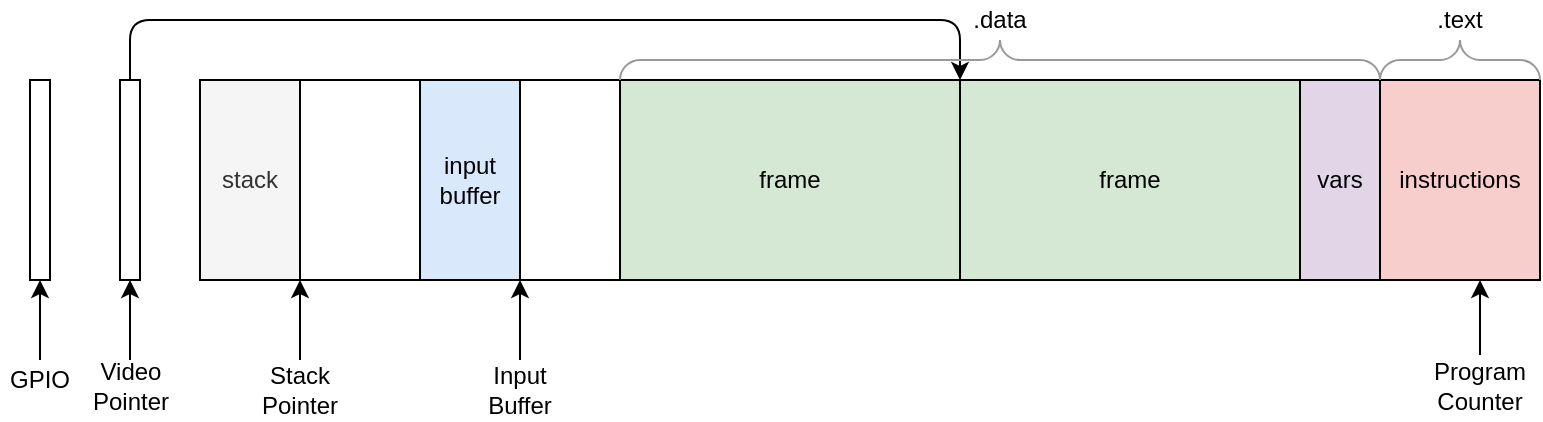 <mxfile version="13.9.9" type="device"><diagram id="GkyKl6uGwZhfDMCPilc3" name="Page-1"><mxGraphModel dx="518" dy="777" grid="1" gridSize="10" guides="1" tooltips="1" connect="1" arrows="1" fold="1" page="1" pageScale="1" pageWidth="850" pageHeight="1100" math="0" shadow="0"><root><mxCell id="0"/><mxCell id="1" parent="0"/><mxCell id="St2Tm7KQZezVbZUWGa9i-1" value="" style="rounded=0;whiteSpace=wrap;html=1;fillColor=none;" vertex="1" parent="1"><mxGeometry x="960" y="40" width="660" height="100" as="geometry"/></mxCell><mxCell id="St2Tm7KQZezVbZUWGa9i-2" value="instructions" style="rounded=0;whiteSpace=wrap;html=1;fillColor=#f8cecc;" vertex="1" parent="1"><mxGeometry x="1540" y="40" width="80" height="100" as="geometry"/></mxCell><mxCell id="St2Tm7KQZezVbZUWGa9i-5" value="" style="rounded=0;whiteSpace=wrap;html=1;" vertex="1" parent="1"><mxGeometry x="865" y="40" width="10" height="100" as="geometry"/></mxCell><mxCell id="St2Tm7KQZezVbZUWGa9i-9" style="edgeStyle=orthogonalEdgeStyle;rounded=1;orthogonalLoop=1;jettySize=auto;html=1;exitX=0.5;exitY=0;exitDx=0;exitDy=0;entryX=1;entryY=0;entryDx=0;entryDy=0;" edge="1" parent="1" source="St2Tm7KQZezVbZUWGa9i-6" target="St2Tm7KQZezVbZUWGa9i-8"><mxGeometry relative="1" as="geometry"><Array as="points"><mxPoint x="915" y="10"/><mxPoint x="1330" y="10"/></Array></mxGeometry></mxCell><mxCell id="St2Tm7KQZezVbZUWGa9i-6" value="" style="rounded=0;whiteSpace=wrap;html=1;" vertex="1" parent="1"><mxGeometry x="910" y="40" width="10" height="100" as="geometry"/></mxCell><mxCell id="St2Tm7KQZezVbZUWGa9i-7" value="vars" style="rounded=0;whiteSpace=wrap;html=1;fillColor=#e1d5e7;" vertex="1" parent="1"><mxGeometry x="1500" y="40" width="40" height="100" as="geometry"/></mxCell><mxCell id="St2Tm7KQZezVbZUWGa9i-8" value="frame" style="rounded=0;whiteSpace=wrap;html=1;fillColor=#d5e8d4;" vertex="1" parent="1"><mxGeometry x="1160" y="40" width="170" height="100" as="geometry"/></mxCell><mxCell id="St2Tm7KQZezVbZUWGa9i-11" value="stack" style="rounded=0;whiteSpace=wrap;html=1;fillColor=#f5f5f5;fontColor=#333333;" vertex="1" parent="1"><mxGeometry x="950" y="40" width="50" height="100" as="geometry"/></mxCell><mxCell id="St2Tm7KQZezVbZUWGa9i-12" value="" style="endArrow=classic;html=1;entryX=1;entryY=1;entryDx=0;entryDy=0;exitX=0.5;exitY=0;exitDx=0;exitDy=0;" edge="1" parent="1" source="St2Tm7KQZezVbZUWGa9i-13" target="St2Tm7KQZezVbZUWGa9i-11"><mxGeometry width="50" height="50" relative="1" as="geometry"><mxPoint x="880" y="180" as="sourcePoint"/><mxPoint x="910" y="140" as="targetPoint"/></mxGeometry></mxCell><mxCell id="St2Tm7KQZezVbZUWGa9i-13" value="Stack&lt;br&gt;Pointer" style="text;html=1;strokeColor=none;fillColor=none;align=center;verticalAlign=middle;whiteSpace=wrap;rounded=0;" vertex="1" parent="1"><mxGeometry x="980" y="180" width="40" height="30" as="geometry"/></mxCell><mxCell id="St2Tm7KQZezVbZUWGa9i-14" value="" style="endArrow=classic;html=1;entryX=1;entryY=1;entryDx=0;entryDy=0;exitX=0.5;exitY=0;exitDx=0;exitDy=0;" edge="1" parent="1" source="St2Tm7KQZezVbZUWGa9i-15"><mxGeometry width="50" height="50" relative="1" as="geometry"><mxPoint x="1590" y="180" as="sourcePoint"/><mxPoint x="1590" y="140" as="targetPoint"/></mxGeometry></mxCell><mxCell id="St2Tm7KQZezVbZUWGa9i-15" value="Program&lt;br&gt;Counter" style="text;html=1;strokeColor=none;fillColor=none;align=center;verticalAlign=middle;whiteSpace=wrap;rounded=0;" vertex="1" parent="1"><mxGeometry x="1570" y="177.5" width="40" height="30" as="geometry"/></mxCell><mxCell id="St2Tm7KQZezVbZUWGa9i-16" value="" style="endArrow=classic;html=1;entryX=1;entryY=1;entryDx=0;entryDy=0;exitX=0.5;exitY=0;exitDx=0;exitDy=0;" edge="1" parent="1" source="St2Tm7KQZezVbZUWGa9i-17"><mxGeometry width="50" height="50" relative="1" as="geometry"><mxPoint x="915" y="180" as="sourcePoint"/><mxPoint x="915" y="140" as="targetPoint"/></mxGeometry></mxCell><mxCell id="St2Tm7KQZezVbZUWGa9i-17" value="Video&lt;br&gt;Pointer" style="text;html=1;strokeColor=none;fillColor=none;align=center;verticalAlign=middle;whiteSpace=wrap;rounded=0;" vertex="1" parent="1"><mxGeometry x="893.75" y="180" width="42.5" height="25" as="geometry"/></mxCell><mxCell id="St2Tm7KQZezVbZUWGa9i-18" value="" style="endArrow=classic;html=1;entryX=1;entryY=1;entryDx=0;entryDy=0;exitX=0.5;exitY=0;exitDx=0;exitDy=0;" edge="1" parent="1" source="St2Tm7KQZezVbZUWGa9i-19"><mxGeometry width="50" height="50" relative="1" as="geometry"><mxPoint x="870" y="180" as="sourcePoint"/><mxPoint x="870" y="140" as="targetPoint"/></mxGeometry></mxCell><mxCell id="St2Tm7KQZezVbZUWGa9i-19" value="GPIO" style="text;html=1;strokeColor=none;fillColor=none;align=center;verticalAlign=middle;whiteSpace=wrap;rounded=0;" vertex="1" parent="1"><mxGeometry x="850" y="180" width="40" height="20" as="geometry"/></mxCell><mxCell id="St2Tm7KQZezVbZUWGa9i-21" value="" style="verticalLabelPosition=bottom;shadow=0;dashed=0;align=center;html=1;verticalAlign=top;strokeWidth=1;shape=mxgraph.mockup.markup.curlyBrace;strokeColor=#999999;" vertex="1" parent="1"><mxGeometry x="1540" y="20" width="80" height="20" as="geometry"/></mxCell><mxCell id="St2Tm7KQZezVbZUWGa9i-22" value="" style="verticalLabelPosition=bottom;shadow=0;dashed=0;align=center;html=1;verticalAlign=top;strokeWidth=1;shape=mxgraph.mockup.markup.curlyBrace;strokeColor=#999999;" vertex="1" parent="1"><mxGeometry x="1160" y="20" width="380" height="20" as="geometry"/></mxCell><mxCell id="St2Tm7KQZezVbZUWGa9i-23" value=".text" style="text;html=1;strokeColor=none;fillColor=none;align=center;verticalAlign=middle;whiteSpace=wrap;rounded=0;" vertex="1" parent="1"><mxGeometry x="1560" width="40" height="20" as="geometry"/></mxCell><mxCell id="St2Tm7KQZezVbZUWGa9i-24" value=".data" style="text;html=1;strokeColor=none;fillColor=none;align=center;verticalAlign=middle;whiteSpace=wrap;rounded=0;" vertex="1" parent="1"><mxGeometry x="1330" width="40" height="20" as="geometry"/></mxCell><mxCell id="St2Tm7KQZezVbZUWGa9i-25" value="input buffer" style="rounded=0;whiteSpace=wrap;html=1;fillColor=#dae8fc;" vertex="1" parent="1"><mxGeometry x="1060" y="40" width="50" height="100" as="geometry"/></mxCell><mxCell id="St2Tm7KQZezVbZUWGa9i-26" value="frame" style="rounded=0;whiteSpace=wrap;html=1;fillColor=#d5e8d4;" vertex="1" parent="1"><mxGeometry x="1330" y="40" width="170" height="100" as="geometry"/></mxCell><mxCell id="St2Tm7KQZezVbZUWGa9i-27" value="" style="endArrow=classic;html=1;entryX=1;entryY=1;entryDx=0;entryDy=0;exitX=0.5;exitY=0;exitDx=0;exitDy=0;" edge="1" parent="1" source="St2Tm7KQZezVbZUWGa9i-28" target="St2Tm7KQZezVbZUWGa9i-25"><mxGeometry width="50" height="50" relative="1" as="geometry"><mxPoint x="980" y="180" as="sourcePoint"/><mxPoint x="1100" y="140" as="targetPoint"/></mxGeometry></mxCell><mxCell id="St2Tm7KQZezVbZUWGa9i-28" value="Input&lt;br&gt;Buffer" style="text;html=1;strokeColor=none;fillColor=none;align=center;verticalAlign=middle;whiteSpace=wrap;rounded=0;" vertex="1" parent="1"><mxGeometry x="1090" y="180" width="40" height="30" as="geometry"/></mxCell></root></mxGraphModel></diagram></mxfile>